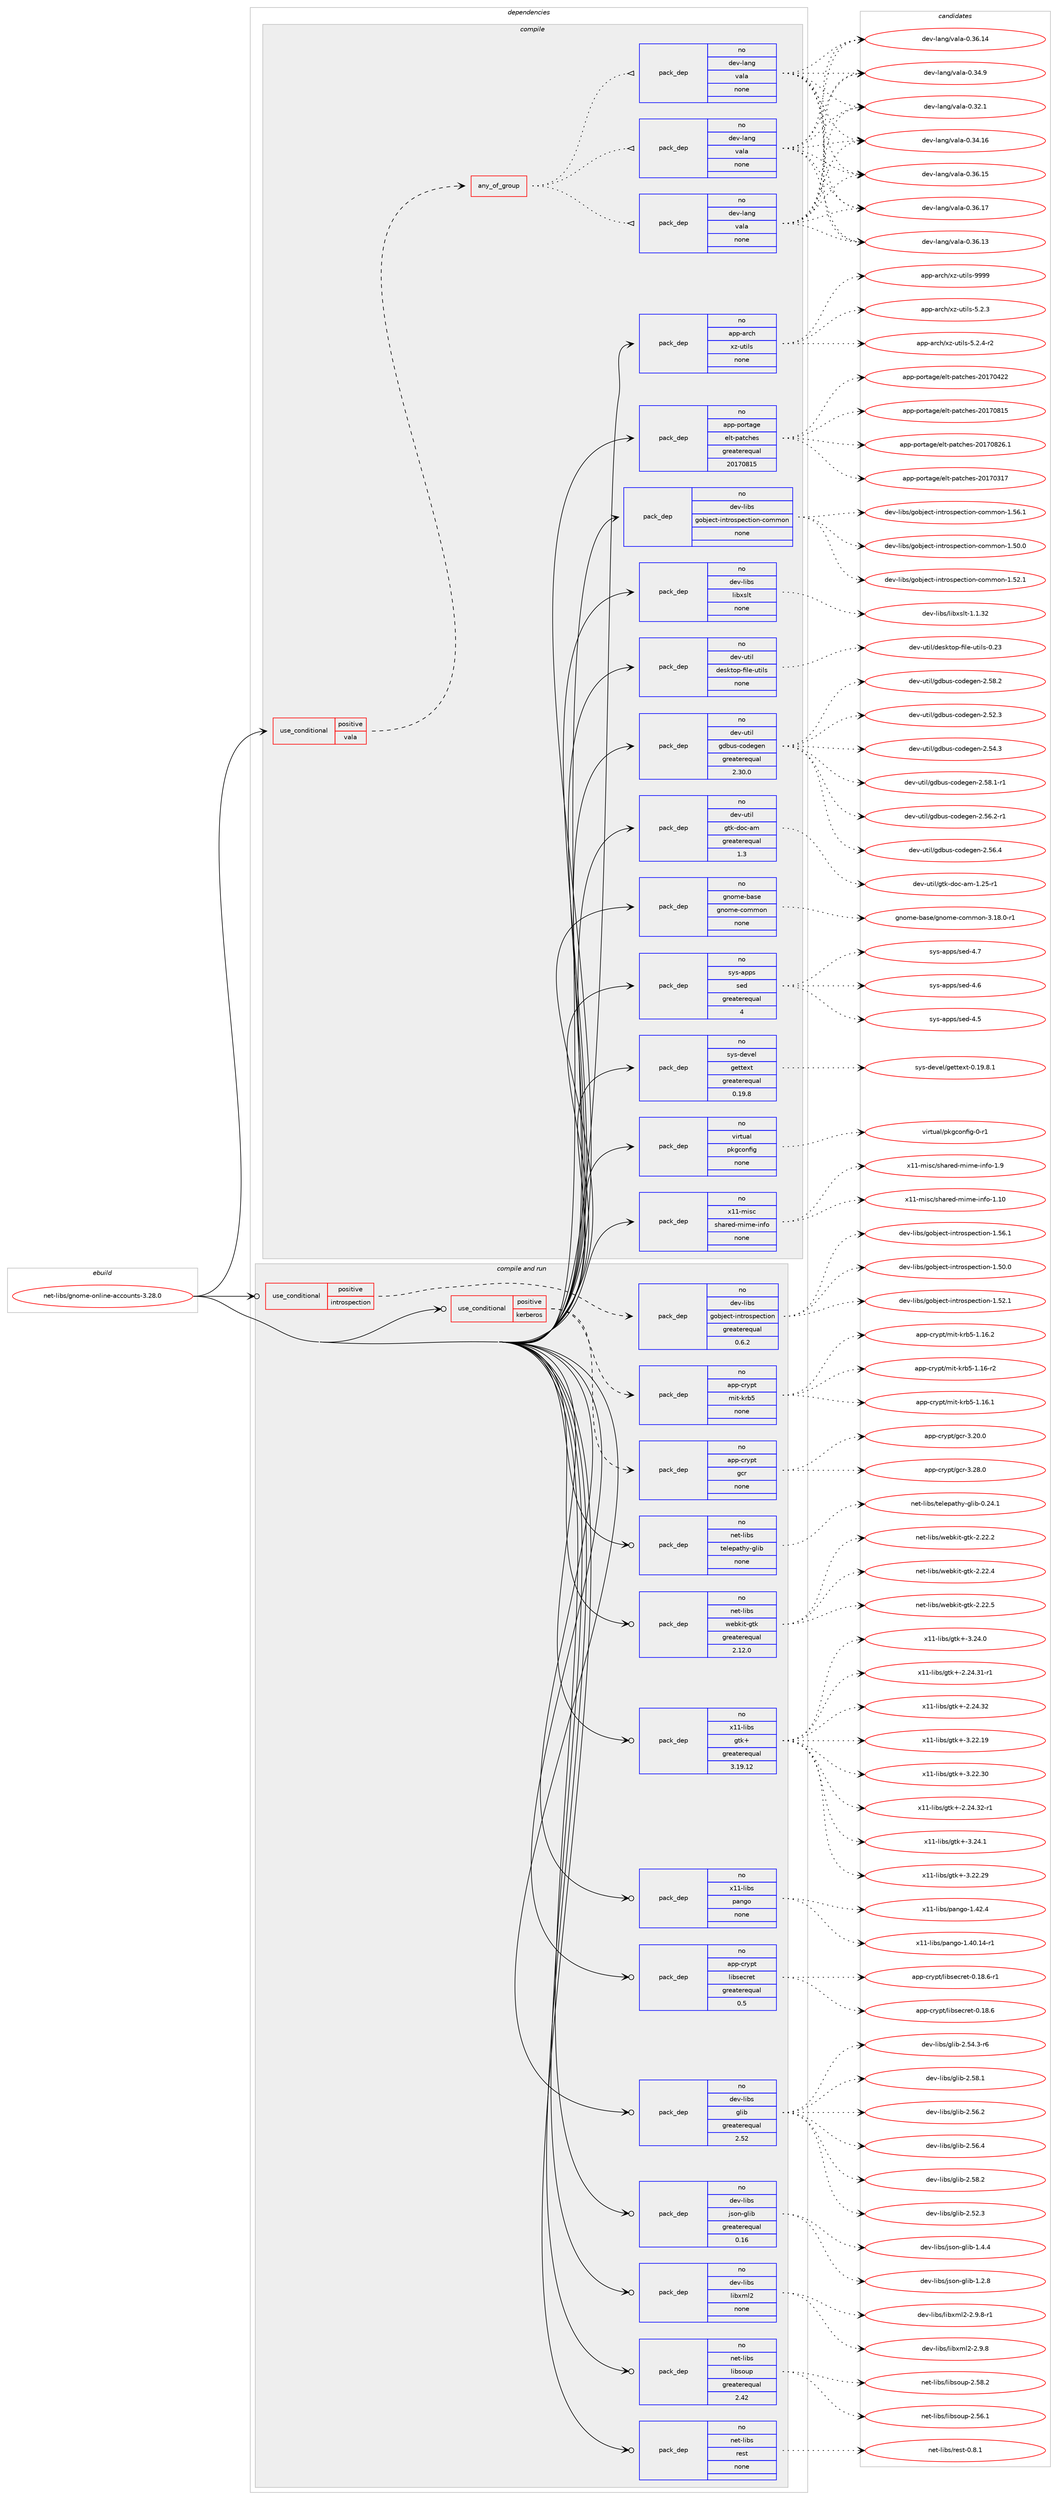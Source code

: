 digraph prolog {

# *************
# Graph options
# *************

newrank=true;
concentrate=true;
compound=true;
graph [rankdir=LR,fontname=Helvetica,fontsize=10,ranksep=1.5];#, ranksep=2.5, nodesep=0.2];
edge  [arrowhead=vee];
node  [fontname=Helvetica,fontsize=10];

# **********
# The ebuild
# **********

subgraph cluster_leftcol {
color=gray;
rank=same;
label=<<i>ebuild</i>>;
id [label="net-libs/gnome-online-accounts-3.28.0", color=red, width=4, href="../net-libs/gnome-online-accounts-3.28.0.svg"];
}

# ****************
# The dependencies
# ****************

subgraph cluster_midcol {
color=gray;
label=<<i>dependencies</i>>;
subgraph cluster_compile {
fillcolor="#eeeeee";
style=filled;
label=<<i>compile</i>>;
subgraph cond674 {
dependency3995 [label=<<TABLE BORDER="0" CELLBORDER="1" CELLSPACING="0" CELLPADDING="4"><TR><TD ROWSPAN="3" CELLPADDING="10">use_conditional</TD></TR><TR><TD>positive</TD></TR><TR><TD>vala</TD></TR></TABLE>>, shape=none, color=red];
subgraph any110 {
dependency3996 [label=<<TABLE BORDER="0" CELLBORDER="1" CELLSPACING="0" CELLPADDING="4"><TR><TD CELLPADDING="10">any_of_group</TD></TR></TABLE>>, shape=none, color=red];subgraph pack3210 {
dependency3997 [label=<<TABLE BORDER="0" CELLBORDER="1" CELLSPACING="0" CELLPADDING="4" WIDTH="220"><TR><TD ROWSPAN="6" CELLPADDING="30">pack_dep</TD></TR><TR><TD WIDTH="110">no</TD></TR><TR><TD>dev-lang</TD></TR><TR><TD>vala</TD></TR><TR><TD>none</TD></TR><TR><TD></TD></TR></TABLE>>, shape=none, color=blue];
}
dependency3996:e -> dependency3997:w [weight=20,style="dotted",arrowhead="oinv"];
subgraph pack3211 {
dependency3998 [label=<<TABLE BORDER="0" CELLBORDER="1" CELLSPACING="0" CELLPADDING="4" WIDTH="220"><TR><TD ROWSPAN="6" CELLPADDING="30">pack_dep</TD></TR><TR><TD WIDTH="110">no</TD></TR><TR><TD>dev-lang</TD></TR><TR><TD>vala</TD></TR><TR><TD>none</TD></TR><TR><TD></TD></TR></TABLE>>, shape=none, color=blue];
}
dependency3996:e -> dependency3998:w [weight=20,style="dotted",arrowhead="oinv"];
subgraph pack3212 {
dependency3999 [label=<<TABLE BORDER="0" CELLBORDER="1" CELLSPACING="0" CELLPADDING="4" WIDTH="220"><TR><TD ROWSPAN="6" CELLPADDING="30">pack_dep</TD></TR><TR><TD WIDTH="110">no</TD></TR><TR><TD>dev-lang</TD></TR><TR><TD>vala</TD></TR><TR><TD>none</TD></TR><TR><TD></TD></TR></TABLE>>, shape=none, color=blue];
}
dependency3996:e -> dependency3999:w [weight=20,style="dotted",arrowhead="oinv"];
}
dependency3995:e -> dependency3996:w [weight=20,style="dashed",arrowhead="vee"];
}
id:e -> dependency3995:w [weight=20,style="solid",arrowhead="vee"];
subgraph pack3213 {
dependency4000 [label=<<TABLE BORDER="0" CELLBORDER="1" CELLSPACING="0" CELLPADDING="4" WIDTH="220"><TR><TD ROWSPAN="6" CELLPADDING="30">pack_dep</TD></TR><TR><TD WIDTH="110">no</TD></TR><TR><TD>app-arch</TD></TR><TR><TD>xz-utils</TD></TR><TR><TD>none</TD></TR><TR><TD></TD></TR></TABLE>>, shape=none, color=blue];
}
id:e -> dependency4000:w [weight=20,style="solid",arrowhead="vee"];
subgraph pack3214 {
dependency4001 [label=<<TABLE BORDER="0" CELLBORDER="1" CELLSPACING="0" CELLPADDING="4" WIDTH="220"><TR><TD ROWSPAN="6" CELLPADDING="30">pack_dep</TD></TR><TR><TD WIDTH="110">no</TD></TR><TR><TD>app-portage</TD></TR><TR><TD>elt-patches</TD></TR><TR><TD>greaterequal</TD></TR><TR><TD>20170815</TD></TR></TABLE>>, shape=none, color=blue];
}
id:e -> dependency4001:w [weight=20,style="solid",arrowhead="vee"];
subgraph pack3215 {
dependency4002 [label=<<TABLE BORDER="0" CELLBORDER="1" CELLSPACING="0" CELLPADDING="4" WIDTH="220"><TR><TD ROWSPAN="6" CELLPADDING="30">pack_dep</TD></TR><TR><TD WIDTH="110">no</TD></TR><TR><TD>dev-libs</TD></TR><TR><TD>gobject-introspection-common</TD></TR><TR><TD>none</TD></TR><TR><TD></TD></TR></TABLE>>, shape=none, color=blue];
}
id:e -> dependency4002:w [weight=20,style="solid",arrowhead="vee"];
subgraph pack3216 {
dependency4003 [label=<<TABLE BORDER="0" CELLBORDER="1" CELLSPACING="0" CELLPADDING="4" WIDTH="220"><TR><TD ROWSPAN="6" CELLPADDING="30">pack_dep</TD></TR><TR><TD WIDTH="110">no</TD></TR><TR><TD>dev-libs</TD></TR><TR><TD>libxslt</TD></TR><TR><TD>none</TD></TR><TR><TD></TD></TR></TABLE>>, shape=none, color=blue];
}
id:e -> dependency4003:w [weight=20,style="solid",arrowhead="vee"];
subgraph pack3217 {
dependency4004 [label=<<TABLE BORDER="0" CELLBORDER="1" CELLSPACING="0" CELLPADDING="4" WIDTH="220"><TR><TD ROWSPAN="6" CELLPADDING="30">pack_dep</TD></TR><TR><TD WIDTH="110">no</TD></TR><TR><TD>dev-util</TD></TR><TR><TD>desktop-file-utils</TD></TR><TR><TD>none</TD></TR><TR><TD></TD></TR></TABLE>>, shape=none, color=blue];
}
id:e -> dependency4004:w [weight=20,style="solid",arrowhead="vee"];
subgraph pack3218 {
dependency4005 [label=<<TABLE BORDER="0" CELLBORDER="1" CELLSPACING="0" CELLPADDING="4" WIDTH="220"><TR><TD ROWSPAN="6" CELLPADDING="30">pack_dep</TD></TR><TR><TD WIDTH="110">no</TD></TR><TR><TD>dev-util</TD></TR><TR><TD>gdbus-codegen</TD></TR><TR><TD>greaterequal</TD></TR><TR><TD>2.30.0</TD></TR></TABLE>>, shape=none, color=blue];
}
id:e -> dependency4005:w [weight=20,style="solid",arrowhead="vee"];
subgraph pack3219 {
dependency4006 [label=<<TABLE BORDER="0" CELLBORDER="1" CELLSPACING="0" CELLPADDING="4" WIDTH="220"><TR><TD ROWSPAN="6" CELLPADDING="30">pack_dep</TD></TR><TR><TD WIDTH="110">no</TD></TR><TR><TD>dev-util</TD></TR><TR><TD>gtk-doc-am</TD></TR><TR><TD>greaterequal</TD></TR><TR><TD>1.3</TD></TR></TABLE>>, shape=none, color=blue];
}
id:e -> dependency4006:w [weight=20,style="solid",arrowhead="vee"];
subgraph pack3220 {
dependency4007 [label=<<TABLE BORDER="0" CELLBORDER="1" CELLSPACING="0" CELLPADDING="4" WIDTH="220"><TR><TD ROWSPAN="6" CELLPADDING="30">pack_dep</TD></TR><TR><TD WIDTH="110">no</TD></TR><TR><TD>gnome-base</TD></TR><TR><TD>gnome-common</TD></TR><TR><TD>none</TD></TR><TR><TD></TD></TR></TABLE>>, shape=none, color=blue];
}
id:e -> dependency4007:w [weight=20,style="solid",arrowhead="vee"];
subgraph pack3221 {
dependency4008 [label=<<TABLE BORDER="0" CELLBORDER="1" CELLSPACING="0" CELLPADDING="4" WIDTH="220"><TR><TD ROWSPAN="6" CELLPADDING="30">pack_dep</TD></TR><TR><TD WIDTH="110">no</TD></TR><TR><TD>sys-apps</TD></TR><TR><TD>sed</TD></TR><TR><TD>greaterequal</TD></TR><TR><TD>4</TD></TR></TABLE>>, shape=none, color=blue];
}
id:e -> dependency4008:w [weight=20,style="solid",arrowhead="vee"];
subgraph pack3222 {
dependency4009 [label=<<TABLE BORDER="0" CELLBORDER="1" CELLSPACING="0" CELLPADDING="4" WIDTH="220"><TR><TD ROWSPAN="6" CELLPADDING="30">pack_dep</TD></TR><TR><TD WIDTH="110">no</TD></TR><TR><TD>sys-devel</TD></TR><TR><TD>gettext</TD></TR><TR><TD>greaterequal</TD></TR><TR><TD>0.19.8</TD></TR></TABLE>>, shape=none, color=blue];
}
id:e -> dependency4009:w [weight=20,style="solid",arrowhead="vee"];
subgraph pack3223 {
dependency4010 [label=<<TABLE BORDER="0" CELLBORDER="1" CELLSPACING="0" CELLPADDING="4" WIDTH="220"><TR><TD ROWSPAN="6" CELLPADDING="30">pack_dep</TD></TR><TR><TD WIDTH="110">no</TD></TR><TR><TD>virtual</TD></TR><TR><TD>pkgconfig</TD></TR><TR><TD>none</TD></TR><TR><TD></TD></TR></TABLE>>, shape=none, color=blue];
}
id:e -> dependency4010:w [weight=20,style="solid",arrowhead="vee"];
subgraph pack3224 {
dependency4011 [label=<<TABLE BORDER="0" CELLBORDER="1" CELLSPACING="0" CELLPADDING="4" WIDTH="220"><TR><TD ROWSPAN="6" CELLPADDING="30">pack_dep</TD></TR><TR><TD WIDTH="110">no</TD></TR><TR><TD>x11-misc</TD></TR><TR><TD>shared-mime-info</TD></TR><TR><TD>none</TD></TR><TR><TD></TD></TR></TABLE>>, shape=none, color=blue];
}
id:e -> dependency4011:w [weight=20,style="solid",arrowhead="vee"];
}
subgraph cluster_compileandrun {
fillcolor="#eeeeee";
style=filled;
label=<<i>compile and run</i>>;
subgraph cond675 {
dependency4012 [label=<<TABLE BORDER="0" CELLBORDER="1" CELLSPACING="0" CELLPADDING="4"><TR><TD ROWSPAN="3" CELLPADDING="10">use_conditional</TD></TR><TR><TD>positive</TD></TR><TR><TD>introspection</TD></TR></TABLE>>, shape=none, color=red];
subgraph pack3225 {
dependency4013 [label=<<TABLE BORDER="0" CELLBORDER="1" CELLSPACING="0" CELLPADDING="4" WIDTH="220"><TR><TD ROWSPAN="6" CELLPADDING="30">pack_dep</TD></TR><TR><TD WIDTH="110">no</TD></TR><TR><TD>dev-libs</TD></TR><TR><TD>gobject-introspection</TD></TR><TR><TD>greaterequal</TD></TR><TR><TD>0.6.2</TD></TR></TABLE>>, shape=none, color=blue];
}
dependency4012:e -> dependency4013:w [weight=20,style="dashed",arrowhead="vee"];
}
id:e -> dependency4012:w [weight=20,style="solid",arrowhead="odotvee"];
subgraph cond676 {
dependency4014 [label=<<TABLE BORDER="0" CELLBORDER="1" CELLSPACING="0" CELLPADDING="4"><TR><TD ROWSPAN="3" CELLPADDING="10">use_conditional</TD></TR><TR><TD>positive</TD></TR><TR><TD>kerberos</TD></TR></TABLE>>, shape=none, color=red];
subgraph pack3226 {
dependency4015 [label=<<TABLE BORDER="0" CELLBORDER="1" CELLSPACING="0" CELLPADDING="4" WIDTH="220"><TR><TD ROWSPAN="6" CELLPADDING="30">pack_dep</TD></TR><TR><TD WIDTH="110">no</TD></TR><TR><TD>app-crypt</TD></TR><TR><TD>gcr</TD></TR><TR><TD>none</TD></TR><TR><TD></TD></TR></TABLE>>, shape=none, color=blue];
}
dependency4014:e -> dependency4015:w [weight=20,style="dashed",arrowhead="vee"];
subgraph pack3227 {
dependency4016 [label=<<TABLE BORDER="0" CELLBORDER="1" CELLSPACING="0" CELLPADDING="4" WIDTH="220"><TR><TD ROWSPAN="6" CELLPADDING="30">pack_dep</TD></TR><TR><TD WIDTH="110">no</TD></TR><TR><TD>app-crypt</TD></TR><TR><TD>mit-krb5</TD></TR><TR><TD>none</TD></TR><TR><TD></TD></TR></TABLE>>, shape=none, color=blue];
}
dependency4014:e -> dependency4016:w [weight=20,style="dashed",arrowhead="vee"];
}
id:e -> dependency4014:w [weight=20,style="solid",arrowhead="odotvee"];
subgraph pack3228 {
dependency4017 [label=<<TABLE BORDER="0" CELLBORDER="1" CELLSPACING="0" CELLPADDING="4" WIDTH="220"><TR><TD ROWSPAN="6" CELLPADDING="30">pack_dep</TD></TR><TR><TD WIDTH="110">no</TD></TR><TR><TD>app-crypt</TD></TR><TR><TD>libsecret</TD></TR><TR><TD>greaterequal</TD></TR><TR><TD>0.5</TD></TR></TABLE>>, shape=none, color=blue];
}
id:e -> dependency4017:w [weight=20,style="solid",arrowhead="odotvee"];
subgraph pack3229 {
dependency4018 [label=<<TABLE BORDER="0" CELLBORDER="1" CELLSPACING="0" CELLPADDING="4" WIDTH="220"><TR><TD ROWSPAN="6" CELLPADDING="30">pack_dep</TD></TR><TR><TD WIDTH="110">no</TD></TR><TR><TD>dev-libs</TD></TR><TR><TD>glib</TD></TR><TR><TD>greaterequal</TD></TR><TR><TD>2.52</TD></TR></TABLE>>, shape=none, color=blue];
}
id:e -> dependency4018:w [weight=20,style="solid",arrowhead="odotvee"];
subgraph pack3230 {
dependency4019 [label=<<TABLE BORDER="0" CELLBORDER="1" CELLSPACING="0" CELLPADDING="4" WIDTH="220"><TR><TD ROWSPAN="6" CELLPADDING="30">pack_dep</TD></TR><TR><TD WIDTH="110">no</TD></TR><TR><TD>dev-libs</TD></TR><TR><TD>json-glib</TD></TR><TR><TD>greaterequal</TD></TR><TR><TD>0.16</TD></TR></TABLE>>, shape=none, color=blue];
}
id:e -> dependency4019:w [weight=20,style="solid",arrowhead="odotvee"];
subgraph pack3231 {
dependency4020 [label=<<TABLE BORDER="0" CELLBORDER="1" CELLSPACING="0" CELLPADDING="4" WIDTH="220"><TR><TD ROWSPAN="6" CELLPADDING="30">pack_dep</TD></TR><TR><TD WIDTH="110">no</TD></TR><TR><TD>dev-libs</TD></TR><TR><TD>libxml2</TD></TR><TR><TD>none</TD></TR><TR><TD></TD></TR></TABLE>>, shape=none, color=blue];
}
id:e -> dependency4020:w [weight=20,style="solid",arrowhead="odotvee"];
subgraph pack3232 {
dependency4021 [label=<<TABLE BORDER="0" CELLBORDER="1" CELLSPACING="0" CELLPADDING="4" WIDTH="220"><TR><TD ROWSPAN="6" CELLPADDING="30">pack_dep</TD></TR><TR><TD WIDTH="110">no</TD></TR><TR><TD>net-libs</TD></TR><TR><TD>libsoup</TD></TR><TR><TD>greaterequal</TD></TR><TR><TD>2.42</TD></TR></TABLE>>, shape=none, color=blue];
}
id:e -> dependency4021:w [weight=20,style="solid",arrowhead="odotvee"];
subgraph pack3233 {
dependency4022 [label=<<TABLE BORDER="0" CELLBORDER="1" CELLSPACING="0" CELLPADDING="4" WIDTH="220"><TR><TD ROWSPAN="6" CELLPADDING="30">pack_dep</TD></TR><TR><TD WIDTH="110">no</TD></TR><TR><TD>net-libs</TD></TR><TR><TD>rest</TD></TR><TR><TD>none</TD></TR><TR><TD></TD></TR></TABLE>>, shape=none, color=blue];
}
id:e -> dependency4022:w [weight=20,style="solid",arrowhead="odotvee"];
subgraph pack3234 {
dependency4023 [label=<<TABLE BORDER="0" CELLBORDER="1" CELLSPACING="0" CELLPADDING="4" WIDTH="220"><TR><TD ROWSPAN="6" CELLPADDING="30">pack_dep</TD></TR><TR><TD WIDTH="110">no</TD></TR><TR><TD>net-libs</TD></TR><TR><TD>telepathy-glib</TD></TR><TR><TD>none</TD></TR><TR><TD></TD></TR></TABLE>>, shape=none, color=blue];
}
id:e -> dependency4023:w [weight=20,style="solid",arrowhead="odotvee"];
subgraph pack3235 {
dependency4024 [label=<<TABLE BORDER="0" CELLBORDER="1" CELLSPACING="0" CELLPADDING="4" WIDTH="220"><TR><TD ROWSPAN="6" CELLPADDING="30">pack_dep</TD></TR><TR><TD WIDTH="110">no</TD></TR><TR><TD>net-libs</TD></TR><TR><TD>webkit-gtk</TD></TR><TR><TD>greaterequal</TD></TR><TR><TD>2.12.0</TD></TR></TABLE>>, shape=none, color=blue];
}
id:e -> dependency4024:w [weight=20,style="solid",arrowhead="odotvee"];
subgraph pack3236 {
dependency4025 [label=<<TABLE BORDER="0" CELLBORDER="1" CELLSPACING="0" CELLPADDING="4" WIDTH="220"><TR><TD ROWSPAN="6" CELLPADDING="30">pack_dep</TD></TR><TR><TD WIDTH="110">no</TD></TR><TR><TD>x11-libs</TD></TR><TR><TD>gtk+</TD></TR><TR><TD>greaterequal</TD></TR><TR><TD>3.19.12</TD></TR></TABLE>>, shape=none, color=blue];
}
id:e -> dependency4025:w [weight=20,style="solid",arrowhead="odotvee"];
subgraph pack3237 {
dependency4026 [label=<<TABLE BORDER="0" CELLBORDER="1" CELLSPACING="0" CELLPADDING="4" WIDTH="220"><TR><TD ROWSPAN="6" CELLPADDING="30">pack_dep</TD></TR><TR><TD WIDTH="110">no</TD></TR><TR><TD>x11-libs</TD></TR><TR><TD>pango</TD></TR><TR><TD>none</TD></TR><TR><TD></TD></TR></TABLE>>, shape=none, color=blue];
}
id:e -> dependency4026:w [weight=20,style="solid",arrowhead="odotvee"];
}
subgraph cluster_run {
fillcolor="#eeeeee";
style=filled;
label=<<i>run</i>>;
}
}

# **************
# The candidates
# **************

subgraph cluster_choices {
rank=same;
color=gray;
label=<<i>candidates</i>>;

subgraph choice3210 {
color=black;
nodesep=1;
choice10010111845108971101034711897108974548465154464951 [label="dev-lang/vala-0.36.13", color=red, width=4,href="../dev-lang/vala-0.36.13.svg"];
choice10010111845108971101034711897108974548465154464952 [label="dev-lang/vala-0.36.14", color=red, width=4,href="../dev-lang/vala-0.36.14.svg"];
choice100101118451089711010347118971089745484651524657 [label="dev-lang/vala-0.34.9", color=red, width=4,href="../dev-lang/vala-0.34.9.svg"];
choice100101118451089711010347118971089745484651504649 [label="dev-lang/vala-0.32.1", color=red, width=4,href="../dev-lang/vala-0.32.1.svg"];
choice10010111845108971101034711897108974548465152464954 [label="dev-lang/vala-0.34.16", color=red, width=4,href="../dev-lang/vala-0.34.16.svg"];
choice10010111845108971101034711897108974548465154464953 [label="dev-lang/vala-0.36.15", color=red, width=4,href="../dev-lang/vala-0.36.15.svg"];
choice10010111845108971101034711897108974548465154464955 [label="dev-lang/vala-0.36.17", color=red, width=4,href="../dev-lang/vala-0.36.17.svg"];
dependency3997:e -> choice10010111845108971101034711897108974548465154464951:w [style=dotted,weight="100"];
dependency3997:e -> choice10010111845108971101034711897108974548465154464952:w [style=dotted,weight="100"];
dependency3997:e -> choice100101118451089711010347118971089745484651524657:w [style=dotted,weight="100"];
dependency3997:e -> choice100101118451089711010347118971089745484651504649:w [style=dotted,weight="100"];
dependency3997:e -> choice10010111845108971101034711897108974548465152464954:w [style=dotted,weight="100"];
dependency3997:e -> choice10010111845108971101034711897108974548465154464953:w [style=dotted,weight="100"];
dependency3997:e -> choice10010111845108971101034711897108974548465154464955:w [style=dotted,weight="100"];
}
subgraph choice3211 {
color=black;
nodesep=1;
choice10010111845108971101034711897108974548465154464951 [label="dev-lang/vala-0.36.13", color=red, width=4,href="../dev-lang/vala-0.36.13.svg"];
choice10010111845108971101034711897108974548465154464952 [label="dev-lang/vala-0.36.14", color=red, width=4,href="../dev-lang/vala-0.36.14.svg"];
choice100101118451089711010347118971089745484651524657 [label="dev-lang/vala-0.34.9", color=red, width=4,href="../dev-lang/vala-0.34.9.svg"];
choice100101118451089711010347118971089745484651504649 [label="dev-lang/vala-0.32.1", color=red, width=4,href="../dev-lang/vala-0.32.1.svg"];
choice10010111845108971101034711897108974548465152464954 [label="dev-lang/vala-0.34.16", color=red, width=4,href="../dev-lang/vala-0.34.16.svg"];
choice10010111845108971101034711897108974548465154464953 [label="dev-lang/vala-0.36.15", color=red, width=4,href="../dev-lang/vala-0.36.15.svg"];
choice10010111845108971101034711897108974548465154464955 [label="dev-lang/vala-0.36.17", color=red, width=4,href="../dev-lang/vala-0.36.17.svg"];
dependency3998:e -> choice10010111845108971101034711897108974548465154464951:w [style=dotted,weight="100"];
dependency3998:e -> choice10010111845108971101034711897108974548465154464952:w [style=dotted,weight="100"];
dependency3998:e -> choice100101118451089711010347118971089745484651524657:w [style=dotted,weight="100"];
dependency3998:e -> choice100101118451089711010347118971089745484651504649:w [style=dotted,weight="100"];
dependency3998:e -> choice10010111845108971101034711897108974548465152464954:w [style=dotted,weight="100"];
dependency3998:e -> choice10010111845108971101034711897108974548465154464953:w [style=dotted,weight="100"];
dependency3998:e -> choice10010111845108971101034711897108974548465154464955:w [style=dotted,weight="100"];
}
subgraph choice3212 {
color=black;
nodesep=1;
choice10010111845108971101034711897108974548465154464951 [label="dev-lang/vala-0.36.13", color=red, width=4,href="../dev-lang/vala-0.36.13.svg"];
choice10010111845108971101034711897108974548465154464952 [label="dev-lang/vala-0.36.14", color=red, width=4,href="../dev-lang/vala-0.36.14.svg"];
choice100101118451089711010347118971089745484651524657 [label="dev-lang/vala-0.34.9", color=red, width=4,href="../dev-lang/vala-0.34.9.svg"];
choice100101118451089711010347118971089745484651504649 [label="dev-lang/vala-0.32.1", color=red, width=4,href="../dev-lang/vala-0.32.1.svg"];
choice10010111845108971101034711897108974548465152464954 [label="dev-lang/vala-0.34.16", color=red, width=4,href="../dev-lang/vala-0.34.16.svg"];
choice10010111845108971101034711897108974548465154464953 [label="dev-lang/vala-0.36.15", color=red, width=4,href="../dev-lang/vala-0.36.15.svg"];
choice10010111845108971101034711897108974548465154464955 [label="dev-lang/vala-0.36.17", color=red, width=4,href="../dev-lang/vala-0.36.17.svg"];
dependency3999:e -> choice10010111845108971101034711897108974548465154464951:w [style=dotted,weight="100"];
dependency3999:e -> choice10010111845108971101034711897108974548465154464952:w [style=dotted,weight="100"];
dependency3999:e -> choice100101118451089711010347118971089745484651524657:w [style=dotted,weight="100"];
dependency3999:e -> choice100101118451089711010347118971089745484651504649:w [style=dotted,weight="100"];
dependency3999:e -> choice10010111845108971101034711897108974548465152464954:w [style=dotted,weight="100"];
dependency3999:e -> choice10010111845108971101034711897108974548465154464953:w [style=dotted,weight="100"];
dependency3999:e -> choice10010111845108971101034711897108974548465154464955:w [style=dotted,weight="100"];
}
subgraph choice3213 {
color=black;
nodesep=1;
choice971121124597114991044712012245117116105108115455346504651 [label="app-arch/xz-utils-5.2.3", color=red, width=4,href="../app-arch/xz-utils-5.2.3.svg"];
choice9711211245971149910447120122451171161051081154553465046524511450 [label="app-arch/xz-utils-5.2.4-r2", color=red, width=4,href="../app-arch/xz-utils-5.2.4-r2.svg"];
choice9711211245971149910447120122451171161051081154557575757 [label="app-arch/xz-utils-9999", color=red, width=4,href="../app-arch/xz-utils-9999.svg"];
dependency4000:e -> choice971121124597114991044712012245117116105108115455346504651:w [style=dotted,weight="100"];
dependency4000:e -> choice9711211245971149910447120122451171161051081154553465046524511450:w [style=dotted,weight="100"];
dependency4000:e -> choice9711211245971149910447120122451171161051081154557575757:w [style=dotted,weight="100"];
}
subgraph choice3214 {
color=black;
nodesep=1;
choice97112112451121111141169710310147101108116451129711699104101115455048495548514955 [label="app-portage/elt-patches-20170317", color=red, width=4,href="../app-portage/elt-patches-20170317.svg"];
choice97112112451121111141169710310147101108116451129711699104101115455048495548525050 [label="app-portage/elt-patches-20170422", color=red, width=4,href="../app-portage/elt-patches-20170422.svg"];
choice97112112451121111141169710310147101108116451129711699104101115455048495548564953 [label="app-portage/elt-patches-20170815", color=red, width=4,href="../app-portage/elt-patches-20170815.svg"];
choice971121124511211111411697103101471011081164511297116991041011154550484955485650544649 [label="app-portage/elt-patches-20170826.1", color=red, width=4,href="../app-portage/elt-patches-20170826.1.svg"];
dependency4001:e -> choice97112112451121111141169710310147101108116451129711699104101115455048495548514955:w [style=dotted,weight="100"];
dependency4001:e -> choice97112112451121111141169710310147101108116451129711699104101115455048495548525050:w [style=dotted,weight="100"];
dependency4001:e -> choice97112112451121111141169710310147101108116451129711699104101115455048495548564953:w [style=dotted,weight="100"];
dependency4001:e -> choice971121124511211111411697103101471011081164511297116991041011154550484955485650544649:w [style=dotted,weight="100"];
}
subgraph choice3215 {
color=black;
nodesep=1;
choice10010111845108105981154710311198106101991164510511011611411111511210199116105111110459911110910911111045494653484648 [label="dev-libs/gobject-introspection-common-1.50.0", color=red, width=4,href="../dev-libs/gobject-introspection-common-1.50.0.svg"];
choice10010111845108105981154710311198106101991164510511011611411111511210199116105111110459911110910911111045494653504649 [label="dev-libs/gobject-introspection-common-1.52.1", color=red, width=4,href="../dev-libs/gobject-introspection-common-1.52.1.svg"];
choice10010111845108105981154710311198106101991164510511011611411111511210199116105111110459911110910911111045494653544649 [label="dev-libs/gobject-introspection-common-1.56.1", color=red, width=4,href="../dev-libs/gobject-introspection-common-1.56.1.svg"];
dependency4002:e -> choice10010111845108105981154710311198106101991164510511011611411111511210199116105111110459911110910911111045494653484648:w [style=dotted,weight="100"];
dependency4002:e -> choice10010111845108105981154710311198106101991164510511011611411111511210199116105111110459911110910911111045494653504649:w [style=dotted,weight="100"];
dependency4002:e -> choice10010111845108105981154710311198106101991164510511011611411111511210199116105111110459911110910911111045494653544649:w [style=dotted,weight="100"];
}
subgraph choice3216 {
color=black;
nodesep=1;
choice1001011184510810598115471081059812011510811645494649465150 [label="dev-libs/libxslt-1.1.32", color=red, width=4,href="../dev-libs/libxslt-1.1.32.svg"];
dependency4003:e -> choice1001011184510810598115471081059812011510811645494649465150:w [style=dotted,weight="100"];
}
subgraph choice3217 {
color=black;
nodesep=1;
choice100101118451171161051084710010111510711611111245102105108101451171161051081154548465051 [label="dev-util/desktop-file-utils-0.23", color=red, width=4,href="../dev-util/desktop-file-utils-0.23.svg"];
dependency4004:e -> choice100101118451171161051084710010111510711611111245102105108101451171161051081154548465051:w [style=dotted,weight="100"];
}
subgraph choice3218 {
color=black;
nodesep=1;
choice100101118451171161051084710310098117115459911110010110310111045504653504651 [label="dev-util/gdbus-codegen-2.52.3", color=red, width=4,href="../dev-util/gdbus-codegen-2.52.3.svg"];
choice100101118451171161051084710310098117115459911110010110310111045504653524651 [label="dev-util/gdbus-codegen-2.54.3", color=red, width=4,href="../dev-util/gdbus-codegen-2.54.3.svg"];
choice1001011184511711610510847103100981171154599111100101103101110455046535646494511449 [label="dev-util/gdbus-codegen-2.58.1-r1", color=red, width=4,href="../dev-util/gdbus-codegen-2.58.1-r1.svg"];
choice1001011184511711610510847103100981171154599111100101103101110455046535446504511449 [label="dev-util/gdbus-codegen-2.56.2-r1", color=red, width=4,href="../dev-util/gdbus-codegen-2.56.2-r1.svg"];
choice100101118451171161051084710310098117115459911110010110310111045504653544652 [label="dev-util/gdbus-codegen-2.56.4", color=red, width=4,href="../dev-util/gdbus-codegen-2.56.4.svg"];
choice100101118451171161051084710310098117115459911110010110310111045504653564650 [label="dev-util/gdbus-codegen-2.58.2", color=red, width=4,href="../dev-util/gdbus-codegen-2.58.2.svg"];
dependency4005:e -> choice100101118451171161051084710310098117115459911110010110310111045504653504651:w [style=dotted,weight="100"];
dependency4005:e -> choice100101118451171161051084710310098117115459911110010110310111045504653524651:w [style=dotted,weight="100"];
dependency4005:e -> choice1001011184511711610510847103100981171154599111100101103101110455046535646494511449:w [style=dotted,weight="100"];
dependency4005:e -> choice1001011184511711610510847103100981171154599111100101103101110455046535446504511449:w [style=dotted,weight="100"];
dependency4005:e -> choice100101118451171161051084710310098117115459911110010110310111045504653544652:w [style=dotted,weight="100"];
dependency4005:e -> choice100101118451171161051084710310098117115459911110010110310111045504653564650:w [style=dotted,weight="100"];
}
subgraph choice3219 {
color=black;
nodesep=1;
choice10010111845117116105108471031161074510011199459710945494650534511449 [label="dev-util/gtk-doc-am-1.25-r1", color=red, width=4,href="../dev-util/gtk-doc-am-1.25-r1.svg"];
dependency4006:e -> choice10010111845117116105108471031161074510011199459710945494650534511449:w [style=dotted,weight="100"];
}
subgraph choice3220 {
color=black;
nodesep=1;
choice103110111109101459897115101471031101111091014599111109109111110455146495646484511449 [label="gnome-base/gnome-common-3.18.0-r1", color=red, width=4,href="../gnome-base/gnome-common-3.18.0-r1.svg"];
dependency4007:e -> choice103110111109101459897115101471031101111091014599111109109111110455146495646484511449:w [style=dotted,weight="100"];
}
subgraph choice3221 {
color=black;
nodesep=1;
choice11512111545971121121154711510110045524654 [label="sys-apps/sed-4.6", color=red, width=4,href="../sys-apps/sed-4.6.svg"];
choice11512111545971121121154711510110045524653 [label="sys-apps/sed-4.5", color=red, width=4,href="../sys-apps/sed-4.5.svg"];
choice11512111545971121121154711510110045524655 [label="sys-apps/sed-4.7", color=red, width=4,href="../sys-apps/sed-4.7.svg"];
dependency4008:e -> choice11512111545971121121154711510110045524654:w [style=dotted,weight="100"];
dependency4008:e -> choice11512111545971121121154711510110045524653:w [style=dotted,weight="100"];
dependency4008:e -> choice11512111545971121121154711510110045524655:w [style=dotted,weight="100"];
}
subgraph choice3222 {
color=black;
nodesep=1;
choice1151211154510010111810110847103101116116101120116454846495746564649 [label="sys-devel/gettext-0.19.8.1", color=red, width=4,href="../sys-devel/gettext-0.19.8.1.svg"];
dependency4009:e -> choice1151211154510010111810110847103101116116101120116454846495746564649:w [style=dotted,weight="100"];
}
subgraph choice3223 {
color=black;
nodesep=1;
choice11810511411611797108471121071039911111010210510345484511449 [label="virtual/pkgconfig-0-r1", color=red, width=4,href="../virtual/pkgconfig-0-r1.svg"];
dependency4010:e -> choice11810511411611797108471121071039911111010210510345484511449:w [style=dotted,weight="100"];
}
subgraph choice3224 {
color=black;
nodesep=1;
choice12049494510910511599471151049711410110045109105109101451051101021114549464948 [label="x11-misc/shared-mime-info-1.10", color=red, width=4,href="../x11-misc/shared-mime-info-1.10.svg"];
choice120494945109105115994711510497114101100451091051091014510511010211145494657 [label="x11-misc/shared-mime-info-1.9", color=red, width=4,href="../x11-misc/shared-mime-info-1.9.svg"];
dependency4011:e -> choice12049494510910511599471151049711410110045109105109101451051101021114549464948:w [style=dotted,weight="100"];
dependency4011:e -> choice120494945109105115994711510497114101100451091051091014510511010211145494657:w [style=dotted,weight="100"];
}
subgraph choice3225 {
color=black;
nodesep=1;
choice1001011184510810598115471031119810610199116451051101161141111151121019911610511111045494653484648 [label="dev-libs/gobject-introspection-1.50.0", color=red, width=4,href="../dev-libs/gobject-introspection-1.50.0.svg"];
choice1001011184510810598115471031119810610199116451051101161141111151121019911610511111045494653504649 [label="dev-libs/gobject-introspection-1.52.1", color=red, width=4,href="../dev-libs/gobject-introspection-1.52.1.svg"];
choice1001011184510810598115471031119810610199116451051101161141111151121019911610511111045494653544649 [label="dev-libs/gobject-introspection-1.56.1", color=red, width=4,href="../dev-libs/gobject-introspection-1.56.1.svg"];
dependency4013:e -> choice1001011184510810598115471031119810610199116451051101161141111151121019911610511111045494653484648:w [style=dotted,weight="100"];
dependency4013:e -> choice1001011184510810598115471031119810610199116451051101161141111151121019911610511111045494653504649:w [style=dotted,weight="100"];
dependency4013:e -> choice1001011184510810598115471031119810610199116451051101161141111151121019911610511111045494653544649:w [style=dotted,weight="100"];
}
subgraph choice3226 {
color=black;
nodesep=1;
choice971121124599114121112116471039911445514650484648 [label="app-crypt/gcr-3.20.0", color=red, width=4,href="../app-crypt/gcr-3.20.0.svg"];
choice971121124599114121112116471039911445514650564648 [label="app-crypt/gcr-3.28.0", color=red, width=4,href="../app-crypt/gcr-3.28.0.svg"];
dependency4015:e -> choice971121124599114121112116471039911445514650484648:w [style=dotted,weight="100"];
dependency4015:e -> choice971121124599114121112116471039911445514650564648:w [style=dotted,weight="100"];
}
subgraph choice3227 {
color=black;
nodesep=1;
choice9711211245991141211121164710910511645107114985345494649544511450 [label="app-crypt/mit-krb5-1.16-r2", color=red, width=4,href="../app-crypt/mit-krb5-1.16-r2.svg"];
choice9711211245991141211121164710910511645107114985345494649544649 [label="app-crypt/mit-krb5-1.16.1", color=red, width=4,href="../app-crypt/mit-krb5-1.16.1.svg"];
choice9711211245991141211121164710910511645107114985345494649544650 [label="app-crypt/mit-krb5-1.16.2", color=red, width=4,href="../app-crypt/mit-krb5-1.16.2.svg"];
dependency4016:e -> choice9711211245991141211121164710910511645107114985345494649544511450:w [style=dotted,weight="100"];
dependency4016:e -> choice9711211245991141211121164710910511645107114985345494649544649:w [style=dotted,weight="100"];
dependency4016:e -> choice9711211245991141211121164710910511645107114985345494649544650:w [style=dotted,weight="100"];
}
subgraph choice3228 {
color=black;
nodesep=1;
choice97112112459911412111211647108105981151019911410111645484649564654 [label="app-crypt/libsecret-0.18.6", color=red, width=4,href="../app-crypt/libsecret-0.18.6.svg"];
choice971121124599114121112116471081059811510199114101116454846495646544511449 [label="app-crypt/libsecret-0.18.6-r1", color=red, width=4,href="../app-crypt/libsecret-0.18.6-r1.svg"];
dependency4017:e -> choice97112112459911412111211647108105981151019911410111645484649564654:w [style=dotted,weight="100"];
dependency4017:e -> choice971121124599114121112116471081059811510199114101116454846495646544511449:w [style=dotted,weight="100"];
}
subgraph choice3229 {
color=black;
nodesep=1;
choice1001011184510810598115471031081059845504653504651 [label="dev-libs/glib-2.52.3", color=red, width=4,href="../dev-libs/glib-2.52.3.svg"];
choice10010111845108105981154710310810598455046535246514511454 [label="dev-libs/glib-2.54.3-r6", color=red, width=4,href="../dev-libs/glib-2.54.3-r6.svg"];
choice1001011184510810598115471031081059845504653564649 [label="dev-libs/glib-2.58.1", color=red, width=4,href="../dev-libs/glib-2.58.1.svg"];
choice1001011184510810598115471031081059845504653544650 [label="dev-libs/glib-2.56.2", color=red, width=4,href="../dev-libs/glib-2.56.2.svg"];
choice1001011184510810598115471031081059845504653544652 [label="dev-libs/glib-2.56.4", color=red, width=4,href="../dev-libs/glib-2.56.4.svg"];
choice1001011184510810598115471031081059845504653564650 [label="dev-libs/glib-2.58.2", color=red, width=4,href="../dev-libs/glib-2.58.2.svg"];
dependency4018:e -> choice1001011184510810598115471031081059845504653504651:w [style=dotted,weight="100"];
dependency4018:e -> choice10010111845108105981154710310810598455046535246514511454:w [style=dotted,weight="100"];
dependency4018:e -> choice1001011184510810598115471031081059845504653564649:w [style=dotted,weight="100"];
dependency4018:e -> choice1001011184510810598115471031081059845504653544650:w [style=dotted,weight="100"];
dependency4018:e -> choice1001011184510810598115471031081059845504653544652:w [style=dotted,weight="100"];
dependency4018:e -> choice1001011184510810598115471031081059845504653564650:w [style=dotted,weight="100"];
}
subgraph choice3230 {
color=black;
nodesep=1;
choice1001011184510810598115471061151111104510310810598454946504656 [label="dev-libs/json-glib-1.2.8", color=red, width=4,href="../dev-libs/json-glib-1.2.8.svg"];
choice1001011184510810598115471061151111104510310810598454946524652 [label="dev-libs/json-glib-1.4.4", color=red, width=4,href="../dev-libs/json-glib-1.4.4.svg"];
dependency4019:e -> choice1001011184510810598115471061151111104510310810598454946504656:w [style=dotted,weight="100"];
dependency4019:e -> choice1001011184510810598115471061151111104510310810598454946524652:w [style=dotted,weight="100"];
}
subgraph choice3231 {
color=black;
nodesep=1;
choice1001011184510810598115471081059812010910850455046574656 [label="dev-libs/libxml2-2.9.8", color=red, width=4,href="../dev-libs/libxml2-2.9.8.svg"];
choice10010111845108105981154710810598120109108504550465746564511449 [label="dev-libs/libxml2-2.9.8-r1", color=red, width=4,href="../dev-libs/libxml2-2.9.8-r1.svg"];
dependency4020:e -> choice1001011184510810598115471081059812010910850455046574656:w [style=dotted,weight="100"];
dependency4020:e -> choice10010111845108105981154710810598120109108504550465746564511449:w [style=dotted,weight="100"];
}
subgraph choice3232 {
color=black;
nodesep=1;
choice1101011164510810598115471081059811511111711245504653544649 [label="net-libs/libsoup-2.56.1", color=red, width=4,href="../net-libs/libsoup-2.56.1.svg"];
choice1101011164510810598115471081059811511111711245504653564650 [label="net-libs/libsoup-2.58.2", color=red, width=4,href="../net-libs/libsoup-2.58.2.svg"];
dependency4021:e -> choice1101011164510810598115471081059811511111711245504653544649:w [style=dotted,weight="100"];
dependency4021:e -> choice1101011164510810598115471081059811511111711245504653564650:w [style=dotted,weight="100"];
}
subgraph choice3233 {
color=black;
nodesep=1;
choice110101116451081059811547114101115116454846564649 [label="net-libs/rest-0.8.1", color=red, width=4,href="../net-libs/rest-0.8.1.svg"];
dependency4022:e -> choice110101116451081059811547114101115116454846564649:w [style=dotted,weight="100"];
}
subgraph choice3234 {
color=black;
nodesep=1;
choice11010111645108105981154711610110810111297116104121451031081059845484650524649 [label="net-libs/telepathy-glib-0.24.1", color=red, width=4,href="../net-libs/telepathy-glib-0.24.1.svg"];
dependency4023:e -> choice11010111645108105981154711610110810111297116104121451031081059845484650524649:w [style=dotted,weight="100"];
}
subgraph choice3235 {
color=black;
nodesep=1;
choice110101116451081059811547119101981071051164510311610745504650504650 [label="net-libs/webkit-gtk-2.22.2", color=red, width=4,href="../net-libs/webkit-gtk-2.22.2.svg"];
choice110101116451081059811547119101981071051164510311610745504650504652 [label="net-libs/webkit-gtk-2.22.4", color=red, width=4,href="../net-libs/webkit-gtk-2.22.4.svg"];
choice110101116451081059811547119101981071051164510311610745504650504653 [label="net-libs/webkit-gtk-2.22.5", color=red, width=4,href="../net-libs/webkit-gtk-2.22.5.svg"];
dependency4024:e -> choice110101116451081059811547119101981071051164510311610745504650504650:w [style=dotted,weight="100"];
dependency4024:e -> choice110101116451081059811547119101981071051164510311610745504650504652:w [style=dotted,weight="100"];
dependency4024:e -> choice110101116451081059811547119101981071051164510311610745504650504653:w [style=dotted,weight="100"];
}
subgraph choice3236 {
color=black;
nodesep=1;
choice1204949451081059811547103116107434551465050465057 [label="x11-libs/gtk+-3.22.29", color=red, width=4,href="../x11-libs/gtk+-3.22.29.svg"];
choice12049494510810598115471031161074345514650524648 [label="x11-libs/gtk+-3.24.0", color=red, width=4,href="../x11-libs/gtk+-3.24.0.svg"];
choice12049494510810598115471031161074345504650524651494511449 [label="x11-libs/gtk+-2.24.31-r1", color=red, width=4,href="../x11-libs/gtk+-2.24.31-r1.svg"];
choice1204949451081059811547103116107434550465052465150 [label="x11-libs/gtk+-2.24.32", color=red, width=4,href="../x11-libs/gtk+-2.24.32.svg"];
choice1204949451081059811547103116107434551465050464957 [label="x11-libs/gtk+-3.22.19", color=red, width=4,href="../x11-libs/gtk+-3.22.19.svg"];
choice1204949451081059811547103116107434551465050465148 [label="x11-libs/gtk+-3.22.30", color=red, width=4,href="../x11-libs/gtk+-3.22.30.svg"];
choice12049494510810598115471031161074345504650524651504511449 [label="x11-libs/gtk+-2.24.32-r1", color=red, width=4,href="../x11-libs/gtk+-2.24.32-r1.svg"];
choice12049494510810598115471031161074345514650524649 [label="x11-libs/gtk+-3.24.1", color=red, width=4,href="../x11-libs/gtk+-3.24.1.svg"];
dependency4025:e -> choice1204949451081059811547103116107434551465050465057:w [style=dotted,weight="100"];
dependency4025:e -> choice12049494510810598115471031161074345514650524648:w [style=dotted,weight="100"];
dependency4025:e -> choice12049494510810598115471031161074345504650524651494511449:w [style=dotted,weight="100"];
dependency4025:e -> choice1204949451081059811547103116107434550465052465150:w [style=dotted,weight="100"];
dependency4025:e -> choice1204949451081059811547103116107434551465050464957:w [style=dotted,weight="100"];
dependency4025:e -> choice1204949451081059811547103116107434551465050465148:w [style=dotted,weight="100"];
dependency4025:e -> choice12049494510810598115471031161074345504650524651504511449:w [style=dotted,weight="100"];
dependency4025:e -> choice12049494510810598115471031161074345514650524649:w [style=dotted,weight="100"];
}
subgraph choice3237 {
color=black;
nodesep=1;
choice12049494510810598115471129711010311145494652484649524511449 [label="x11-libs/pango-1.40.14-r1", color=red, width=4,href="../x11-libs/pango-1.40.14-r1.svg"];
choice12049494510810598115471129711010311145494652504652 [label="x11-libs/pango-1.42.4", color=red, width=4,href="../x11-libs/pango-1.42.4.svg"];
dependency4026:e -> choice12049494510810598115471129711010311145494652484649524511449:w [style=dotted,weight="100"];
dependency4026:e -> choice12049494510810598115471129711010311145494652504652:w [style=dotted,weight="100"];
}
}

}
